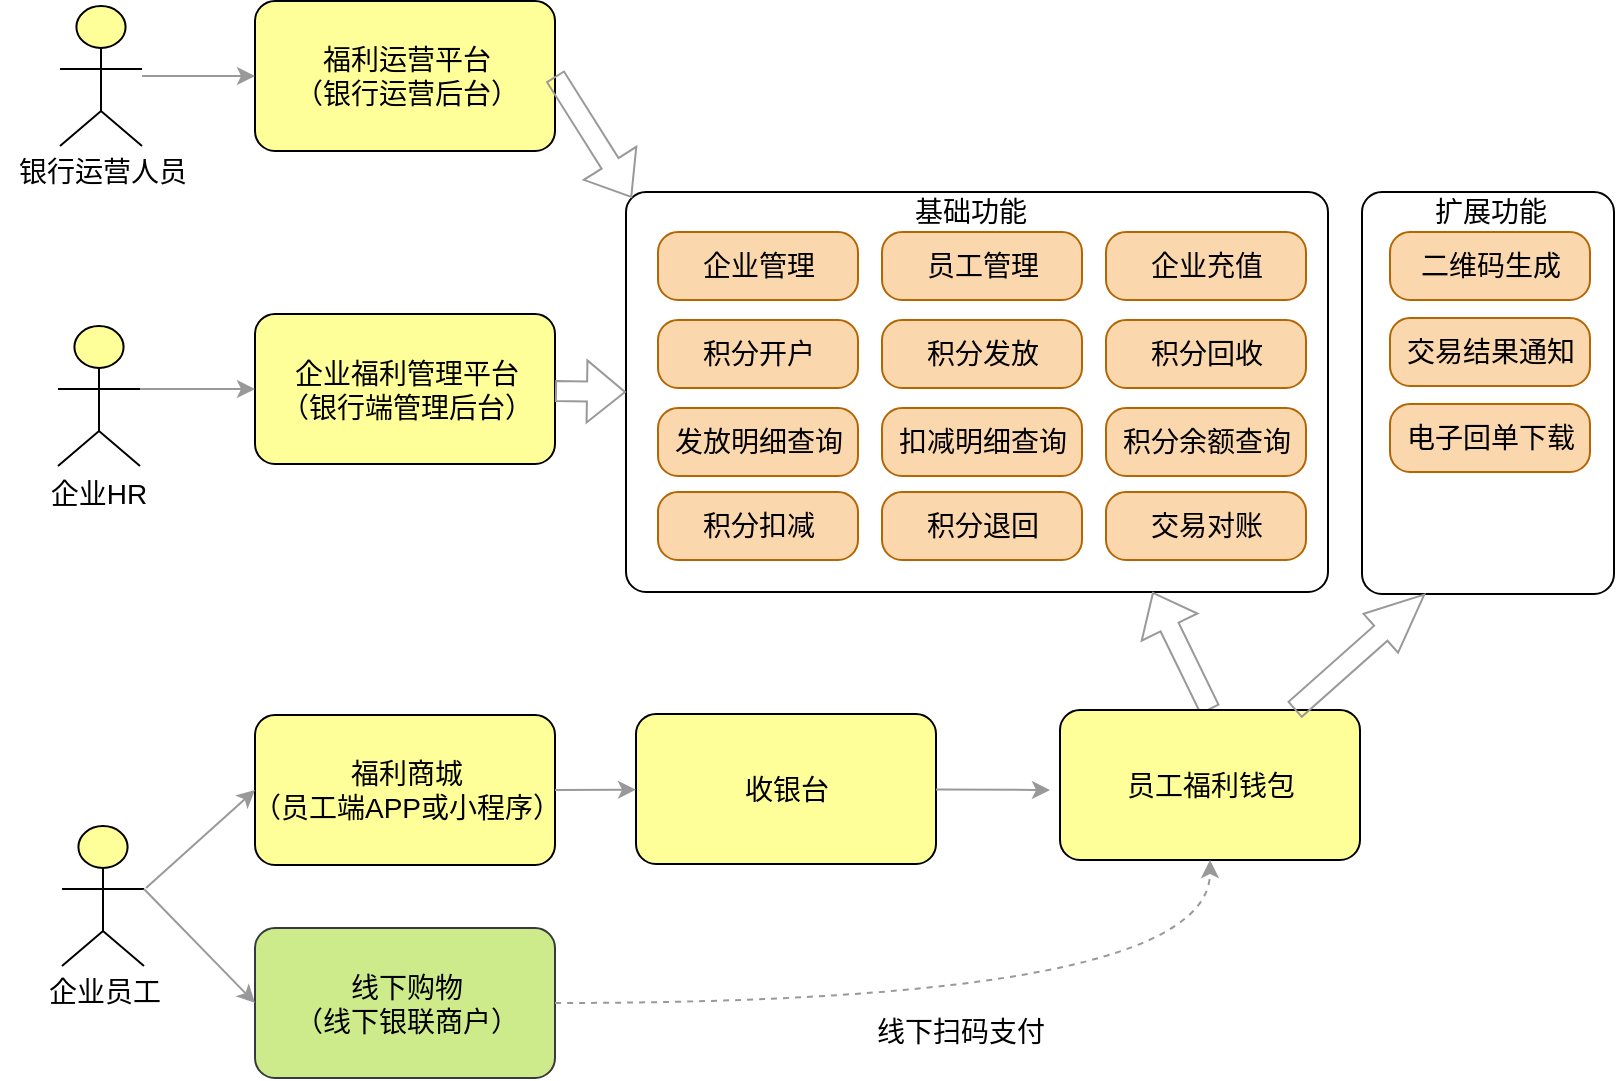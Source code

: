 <mxfile version="15.8.2" type="github">
  <diagram id="6I0OCvxSQrVGMHxT2VVA" name="Page-1">
    <mxGraphModel dx="1422" dy="762" grid="1" gridSize="10" guides="1" tooltips="1" connect="1" arrows="1" fold="1" page="1" pageScale="1" pageWidth="850" pageHeight="1100" math="0" shadow="0">
      <root>
        <mxCell id="0" />
        <mxCell id="1" parent="0" />
        <mxCell id="dKdSaXE48SgPbhcamS2K-62" value="" style="html=1;fillColor=#ffff99;shape=mxgraph.archimate3.actor;fontSize=14;fontFamily=Helvetica;" parent="1" vertex="1">
          <mxGeometry x="43" y="288" width="41" height="70" as="geometry" />
        </mxCell>
        <mxCell id="laOTccNDS0RMXgACTKcb-20" value="福利运营平台&lt;br style=&quot;font-size: 14px;&quot;&gt;（银行运营后台）" style="html=1;outlineConnect=0;fillColor=#FFFF99;shape=mxgraph.archimate3.application;archiType=rounded;strokeColor=#000000;fontFamily=Helvetica;fontSize=14;" vertex="1" parent="1">
          <mxGeometry x="140.5" y="285.5" width="150" height="75" as="geometry" />
        </mxCell>
        <mxCell id="laOTccNDS0RMXgACTKcb-22" value="" style="endArrow=classic;html=1;rounded=0;entryX=0;entryY=0.5;entryDx=0;entryDy=0;entryPerimeter=0;strokeColor=#999999;fontFamily=Helvetica;fontSize=14;" edge="1" parent="1" source="dKdSaXE48SgPbhcamS2K-62" target="laOTccNDS0RMXgACTKcb-20">
          <mxGeometry width="50" height="50" relative="1" as="geometry">
            <mxPoint x="134" y="322" as="sourcePoint" />
            <mxPoint x="184" y="312" as="targetPoint" />
          </mxGeometry>
        </mxCell>
        <mxCell id="laOTccNDS0RMXgACTKcb-26" value="" style="html=1;outlineConnect=0;fillColor=#FFFFFF;shape=mxgraph.archimate3.application;archiType=rounded;strokeColor=#000000;fontFamily=Helvetica;fontSize=14;" vertex="1" parent="1">
          <mxGeometry x="326" y="381" width="351" height="200" as="geometry" />
        </mxCell>
        <mxCell id="laOTccNDS0RMXgACTKcb-27" value="积分开户" style="html=1;outlineConnect=0;fillColor=#fad7ac;shape=mxgraph.archimate3.application;archiType=rounded;strokeColor=#b46504;fontFamily=Helvetica;fontSize=14;" vertex="1" parent="1">
          <mxGeometry x="342" y="445" width="100" height="34" as="geometry" />
        </mxCell>
        <mxCell id="laOTccNDS0RMXgACTKcb-28" value="" style="shape=flexArrow;endArrow=classic;html=1;rounded=0;strokeColor=#999999;width=10;endSize=6.29;exitX=1;exitY=0.5;exitDx=0;exitDy=0;exitPerimeter=0;fontFamily=Helvetica;fontSize=14;entryX=0;entryY=0;entryDx=2.9;entryDy=2.9;entryPerimeter=0;" edge="1" parent="1" source="laOTccNDS0RMXgACTKcb-20" target="laOTccNDS0RMXgACTKcb-26">
          <mxGeometry width="50" height="50" relative="1" as="geometry">
            <mxPoint x="507" y="329" as="sourcePoint" />
            <mxPoint x="544" y="341" as="targetPoint" />
          </mxGeometry>
        </mxCell>
        <mxCell id="laOTccNDS0RMXgACTKcb-29" value="积分发放" style="html=1;outlineConnect=0;fillColor=#fad7ac;shape=mxgraph.archimate3.application;archiType=rounded;strokeColor=#b46504;fontFamily=Helvetica;fontSize=14;" vertex="1" parent="1">
          <mxGeometry x="454" y="445" width="100" height="34" as="geometry" />
        </mxCell>
        <mxCell id="laOTccNDS0RMXgACTKcb-30" value="积分回收" style="html=1;outlineConnect=0;fillColor=#fad7ac;shape=mxgraph.archimate3.application;archiType=rounded;strokeColor=#b46504;fontFamily=Helvetica;fontSize=14;" vertex="1" parent="1">
          <mxGeometry x="566" y="445" width="100" height="34" as="geometry" />
        </mxCell>
        <mxCell id="laOTccNDS0RMXgACTKcb-31" value="发放明细查询" style="html=1;outlineConnect=0;fillColor=#fad7ac;shape=mxgraph.archimate3.application;archiType=rounded;strokeColor=#b46504;fontFamily=Helvetica;fontSize=14;" vertex="1" parent="1">
          <mxGeometry x="342" y="489" width="100" height="34" as="geometry" />
        </mxCell>
        <mxCell id="laOTccNDS0RMXgACTKcb-32" value="扣减明细查询" style="html=1;outlineConnect=0;fillColor=#fad7ac;shape=mxgraph.archimate3.application;archiType=rounded;strokeColor=#b46504;fontFamily=Helvetica;fontSize=14;" vertex="1" parent="1">
          <mxGeometry x="454" y="489" width="100" height="34" as="geometry" />
        </mxCell>
        <mxCell id="laOTccNDS0RMXgACTKcb-33" value="积分余额查询" style="html=1;outlineConnect=0;fillColor=#fad7ac;shape=mxgraph.archimate3.application;archiType=rounded;strokeColor=#b46504;fontFamily=Helvetica;fontSize=14;" vertex="1" parent="1">
          <mxGeometry x="566" y="489" width="100" height="34" as="geometry" />
        </mxCell>
        <mxCell id="laOTccNDS0RMXgACTKcb-34" value="" style="html=1;fillColor=#ffff99;shape=mxgraph.archimate3.actor;fontSize=14;fontFamily=Helvetica;" vertex="1" parent="1">
          <mxGeometry x="44" y="698" width="41" height="70" as="geometry" />
        </mxCell>
        <mxCell id="laOTccNDS0RMXgACTKcb-35" value="福利商城&lt;br style=&quot;font-size: 14px;&quot;&gt;（员工端APP或小程序）" style="html=1;outlineConnect=0;fillColor=#FFFF99;shape=mxgraph.archimate3.application;archiType=rounded;strokeColor=#000000;fontFamily=Helvetica;fontSize=14;" vertex="1" parent="1">
          <mxGeometry x="140.5" y="642.5" width="150" height="75" as="geometry" />
        </mxCell>
        <mxCell id="laOTccNDS0RMXgACTKcb-37" value="收银台" style="html=1;outlineConnect=0;fillColor=#FFFF99;shape=mxgraph.archimate3.application;archiType=rounded;strokeColor=#000000;fontFamily=Helvetica;fontSize=14;" vertex="1" parent="1">
          <mxGeometry x="331" y="642" width="150" height="75" as="geometry" />
        </mxCell>
        <mxCell id="laOTccNDS0RMXgACTKcb-38" value="积分扣减" style="html=1;outlineConnect=0;fillColor=#fad7ac;shape=mxgraph.archimate3.application;archiType=rounded;strokeColor=#b46504;fontFamily=Helvetica;fontSize=14;" vertex="1" parent="1">
          <mxGeometry x="342" y="531" width="100" height="34" as="geometry" />
        </mxCell>
        <mxCell id="laOTccNDS0RMXgACTKcb-39" value="积分退回" style="html=1;outlineConnect=0;fillColor=#fad7ac;shape=mxgraph.archimate3.application;archiType=rounded;strokeColor=#b46504;fontFamily=Helvetica;fontSize=14;" vertex="1" parent="1">
          <mxGeometry x="454" y="531" width="100" height="34" as="geometry" />
        </mxCell>
        <mxCell id="laOTccNDS0RMXgACTKcb-40" value="&lt;span style=&quot;font-size: 14px;&quot;&gt;交易对账&lt;/span&gt;" style="html=1;outlineConnect=0;fillColor=#fad7ac;shape=mxgraph.archimate3.application;archiType=rounded;strokeColor=#b46504;fontFamily=Helvetica;fontSize=14;" vertex="1" parent="1">
          <mxGeometry x="566" y="531" width="100" height="34" as="geometry" />
        </mxCell>
        <mxCell id="laOTccNDS0RMXgACTKcb-43" value="" style="endArrow=classic;html=1;rounded=0;strokeColor=#999999;exitX=1;exitY=0.5;exitDx=0;exitDy=0;exitPerimeter=0;fontFamily=Helvetica;fontSize=14;" edge="1" parent="1" source="laOTccNDS0RMXgACTKcb-35" target="laOTccNDS0RMXgACTKcb-37">
          <mxGeometry width="50" height="50" relative="1" as="geometry">
            <mxPoint x="354.5" y="679.5" as="sourcePoint" />
            <mxPoint x="386" y="680" as="targetPoint" />
          </mxGeometry>
        </mxCell>
        <mxCell id="laOTccNDS0RMXgACTKcb-45" value="" style="shape=flexArrow;endArrow=classic;html=1;rounded=0;strokeColor=#999999;entryX=0.75;entryY=1;entryDx=0;entryDy=0;entryPerimeter=0;exitX=0.5;exitY=0;exitDx=0;exitDy=0;exitPerimeter=0;fontFamily=Helvetica;fontSize=14;" edge="1" parent="1" source="laOTccNDS0RMXgACTKcb-49" target="laOTccNDS0RMXgACTKcb-26">
          <mxGeometry width="50" height="50" relative="1" as="geometry">
            <mxPoint x="436" y="651" as="sourcePoint" />
            <mxPoint x="486" y="601" as="targetPoint" />
          </mxGeometry>
        </mxCell>
        <mxCell id="laOTccNDS0RMXgACTKcb-46" value="企业HR" style="text;html=1;resizable=0;autosize=1;align=center;verticalAlign=middle;points=[];fillColor=none;strokeColor=none;rounded=0;fontFamily=Helvetica;fontSize=14;" vertex="1" parent="1">
          <mxGeometry x="31.5" y="522" width="60" height="20" as="geometry" />
        </mxCell>
        <mxCell id="laOTccNDS0RMXgACTKcb-47" value="企业员工" style="text;html=1;resizable=0;autosize=1;align=center;verticalAlign=middle;points=[];fillColor=none;strokeColor=none;rounded=0;fontFamily=Helvetica;fontSize=14;" vertex="1" parent="1">
          <mxGeometry x="29.5" y="770.5" width="70" height="20" as="geometry" />
        </mxCell>
        <mxCell id="laOTccNDS0RMXgACTKcb-49" value="员工福利钱包" style="html=1;outlineConnect=0;fillColor=#FFFF99;shape=mxgraph.archimate3.application;archiType=rounded;strokeColor=#000000;fontFamily=Helvetica;fontSize=14;" vertex="1" parent="1">
          <mxGeometry x="543" y="640" width="150" height="75" as="geometry" />
        </mxCell>
        <mxCell id="laOTccNDS0RMXgACTKcb-51" value="" style="endArrow=classic;html=1;rounded=0;strokeColor=#999999;exitX=1;exitY=0.5;exitDx=0;exitDy=0;exitPerimeter=0;fontFamily=Helvetica;fontSize=14;" edge="1" parent="1">
          <mxGeometry width="50" height="50" relative="1" as="geometry">
            <mxPoint x="481" y="679.73" as="sourcePoint" />
            <mxPoint x="538" y="680" as="targetPoint" />
          </mxGeometry>
        </mxCell>
        <mxCell id="laOTccNDS0RMXgACTKcb-53" value="线下购物&lt;br style=&quot;font-size: 14px;&quot;&gt;（线下银联商户）" style="html=1;outlineConnect=0;fillColor=#cdeb8b;shape=mxgraph.archimate3.application;archiType=rounded;strokeColor=#36393d;fontFamily=Helvetica;fontSize=14;" vertex="1" parent="1">
          <mxGeometry x="140.5" y="749" width="150" height="75" as="geometry" />
        </mxCell>
        <mxCell id="laOTccNDS0RMXgACTKcb-56" value="" style="endArrow=classic;html=1;rounded=0;strokeColor=#999999;exitX=1;exitY=0.5;exitDx=0;exitDy=0;exitPerimeter=0;entryX=0.5;entryY=1;entryDx=0;entryDy=0;entryPerimeter=0;edgeStyle=orthogonalEdgeStyle;curved=1;dashed=1;fontFamily=Helvetica;fontSize=14;" edge="1" parent="1" source="laOTccNDS0RMXgACTKcb-53" target="laOTccNDS0RMXgACTKcb-49">
          <mxGeometry width="50" height="50" relative="1" as="geometry">
            <mxPoint x="539" y="786.5" as="sourcePoint" />
            <mxPoint x="606" y="690" as="targetPoint" />
          </mxGeometry>
        </mxCell>
        <mxCell id="laOTccNDS0RMXgACTKcb-59" value="" style="endArrow=classic;html=1;rounded=0;strokeColor=#999999;entryX=0;entryY=0.5;entryDx=0;entryDy=0;entryPerimeter=0;exitX=1;exitY=0.45;exitDx=0;exitDy=0;exitPerimeter=0;fontFamily=Helvetica;fontSize=14;" edge="1" parent="1" source="laOTccNDS0RMXgACTKcb-34" target="laOTccNDS0RMXgACTKcb-53">
          <mxGeometry width="50" height="50" relative="1" as="geometry">
            <mxPoint x="66" y="849" as="sourcePoint" />
            <mxPoint x="116" y="799" as="targetPoint" />
          </mxGeometry>
        </mxCell>
        <mxCell id="laOTccNDS0RMXgACTKcb-63" value="线下扫码支付" style="text;html=1;resizable=0;autosize=1;align=center;verticalAlign=middle;points=[];fillColor=none;strokeColor=none;rounded=0;fontFamily=Helvetica;fontSize=14;" vertex="1" parent="1">
          <mxGeometry x="443" y="790.5" width="100" height="20" as="geometry" />
        </mxCell>
        <mxCell id="laOTccNDS0RMXgACTKcb-67" value="" style="endArrow=classic;html=1;rounded=0;strokeColor=#999999;curved=1;entryX=0;entryY=0.5;entryDx=0;entryDy=0;entryPerimeter=0;fontFamily=Helvetica;fontSize=14;" edge="1" parent="1" target="laOTccNDS0RMXgACTKcb-35">
          <mxGeometry width="50" height="50" relative="1" as="geometry">
            <mxPoint x="86" y="729" as="sourcePoint" />
            <mxPoint x="156" y="659" as="targetPoint" />
          </mxGeometry>
        </mxCell>
        <mxCell id="laOTccNDS0RMXgACTKcb-68" value="" style="html=1;outlineConnect=0;fillColor=#FFFFFF;shape=mxgraph.archimate3.application;archiType=rounded;strokeColor=#000000;fontFamily=Helvetica;fontSize=14;" vertex="1" parent="1">
          <mxGeometry x="694" y="381" width="126" height="201" as="geometry" />
        </mxCell>
        <mxCell id="laOTccNDS0RMXgACTKcb-69" value="二维码生成" style="html=1;outlineConnect=0;fillColor=#fad7ac;shape=mxgraph.archimate3.application;archiType=rounded;strokeColor=#b46504;fontFamily=Helvetica;fontSize=14;" vertex="1" parent="1">
          <mxGeometry x="708" y="401" width="100" height="34" as="geometry" />
        </mxCell>
        <mxCell id="laOTccNDS0RMXgACTKcb-70" value="交易结果通知" style="html=1;outlineConnect=0;fillColor=#fad7ac;shape=mxgraph.archimate3.application;archiType=rounded;strokeColor=#b46504;fontFamily=Helvetica;fontSize=14;" vertex="1" parent="1">
          <mxGeometry x="708" y="444" width="100" height="34" as="geometry" />
        </mxCell>
        <mxCell id="laOTccNDS0RMXgACTKcb-71" value="电子回单下载" style="html=1;outlineConnect=0;fillColor=#fad7ac;shape=mxgraph.archimate3.application;archiType=rounded;strokeColor=#b46504;fontFamily=Helvetica;fontSize=14;" vertex="1" parent="1">
          <mxGeometry x="708" y="487" width="100" height="34" as="geometry" />
        </mxCell>
        <mxCell id="laOTccNDS0RMXgACTKcb-72" value="基础功能" style="text;html=1;resizable=0;autosize=1;align=center;verticalAlign=middle;points=[];fillColor=none;strokeColor=none;rounded=0;fontFamily=Helvetica;fontSize=14;" vertex="1" parent="1">
          <mxGeometry x="463" y="381" width="70" height="20" as="geometry" />
        </mxCell>
        <mxCell id="laOTccNDS0RMXgACTKcb-73" value="扩展功能" style="text;html=1;resizable=0;autosize=1;align=center;verticalAlign=middle;points=[];fillColor=none;strokeColor=none;rounded=0;fontFamily=Helvetica;fontSize=14;" vertex="1" parent="1">
          <mxGeometry x="723" y="381" width="70" height="20" as="geometry" />
        </mxCell>
        <mxCell id="laOTccNDS0RMXgACTKcb-74" value="" style="shape=flexArrow;endArrow=classic;html=1;rounded=0;strokeColor=#999999;entryX=0.25;entryY=1;entryDx=0;entryDy=0;entryPerimeter=0;endWidth=15;endSize=9.35;fontFamily=Helvetica;fontSize=14;" edge="1" parent="1" source="laOTccNDS0RMXgACTKcb-49" target="laOTccNDS0RMXgACTKcb-68">
          <mxGeometry width="50" height="50" relative="1" as="geometry">
            <mxPoint x="637" y="672" as="sourcePoint" />
            <mxPoint x="621.5" y="591" as="targetPoint" />
          </mxGeometry>
        </mxCell>
        <mxCell id="laOTccNDS0RMXgACTKcb-75" value="企业管理" style="html=1;outlineConnect=0;fillColor=#fad7ac;shape=mxgraph.archimate3.application;archiType=rounded;strokeColor=#b46504;fontFamily=Helvetica;fontSize=14;" vertex="1" parent="1">
          <mxGeometry x="342" y="401" width="100" height="34" as="geometry" />
        </mxCell>
        <mxCell id="laOTccNDS0RMXgACTKcb-76" value="员工管理" style="html=1;outlineConnect=0;fillColor=#fad7ac;shape=mxgraph.archimate3.application;archiType=rounded;strokeColor=#b46504;fontFamily=Helvetica;fontSize=14;" vertex="1" parent="1">
          <mxGeometry x="454" y="401" width="100" height="34" as="geometry" />
        </mxCell>
        <mxCell id="laOTccNDS0RMXgACTKcb-77" value="企业充值" style="html=1;outlineConnect=0;fillColor=#fad7ac;shape=mxgraph.archimate3.application;archiType=rounded;strokeColor=#b46504;fontFamily=Helvetica;fontSize=14;" vertex="1" parent="1">
          <mxGeometry x="566" y="401" width="100" height="34" as="geometry" />
        </mxCell>
        <mxCell id="laOTccNDS0RMXgACTKcb-78" value="企业福利管理平台&lt;br style=&quot;font-size: 14px;&quot;&gt;（银行端管理后台）" style="html=1;outlineConnect=0;fillColor=#FFFF99;shape=mxgraph.archimate3.application;archiType=rounded;strokeColor=#000000;fontFamily=Helvetica;fontSize=14;" vertex="1" parent="1">
          <mxGeometry x="140.5" y="442" width="150" height="75" as="geometry" />
        </mxCell>
        <mxCell id="laOTccNDS0RMXgACTKcb-79" value="" style="html=1;fillColor=#ffff99;shape=mxgraph.archimate3.actor;fontSize=14;fontFamily=Helvetica;" vertex="1" parent="1">
          <mxGeometry x="42" y="448" width="41" height="70" as="geometry" />
        </mxCell>
        <mxCell id="laOTccNDS0RMXgACTKcb-81" value="" style="endArrow=classic;html=1;rounded=0;strokeColor=#999999;entryX=0;entryY=0.5;entryDx=0;entryDy=0;entryPerimeter=0;exitX=1;exitY=0.45;exitDx=0;exitDy=0;exitPerimeter=0;fontFamily=Helvetica;fontSize=14;" edge="1" parent="1" source="laOTccNDS0RMXgACTKcb-79" target="laOTccNDS0RMXgACTKcb-78">
          <mxGeometry width="50" height="50" relative="1" as="geometry">
            <mxPoint x="66" y="588" as="sourcePoint" />
            <mxPoint x="246" y="463" as="targetPoint" />
          </mxGeometry>
        </mxCell>
        <mxCell id="laOTccNDS0RMXgACTKcb-82" value="银行运营人员" style="text;html=1;resizable=0;autosize=1;align=center;verticalAlign=middle;points=[];fillColor=none;strokeColor=none;rounded=0;fontFamily=Helvetica;fontSize=14;" vertex="1" parent="1">
          <mxGeometry x="13.5" y="360.5" width="100" height="20" as="geometry" />
        </mxCell>
        <mxCell id="laOTccNDS0RMXgACTKcb-86" value="" style="shape=flexArrow;endArrow=classic;html=1;rounded=0;strokeColor=#999999;entryX=0;entryY=0.5;entryDx=0;entryDy=0;entryPerimeter=0;fontFamily=Helvetica;fontSize=14;" edge="1" parent="1" source="laOTccNDS0RMXgACTKcb-78" target="laOTccNDS0RMXgACTKcb-26">
          <mxGeometry width="50" height="50" relative="1" as="geometry">
            <mxPoint x="236" y="601" as="sourcePoint" />
            <mxPoint x="286" y="551" as="targetPoint" />
          </mxGeometry>
        </mxCell>
      </root>
    </mxGraphModel>
  </diagram>
</mxfile>
